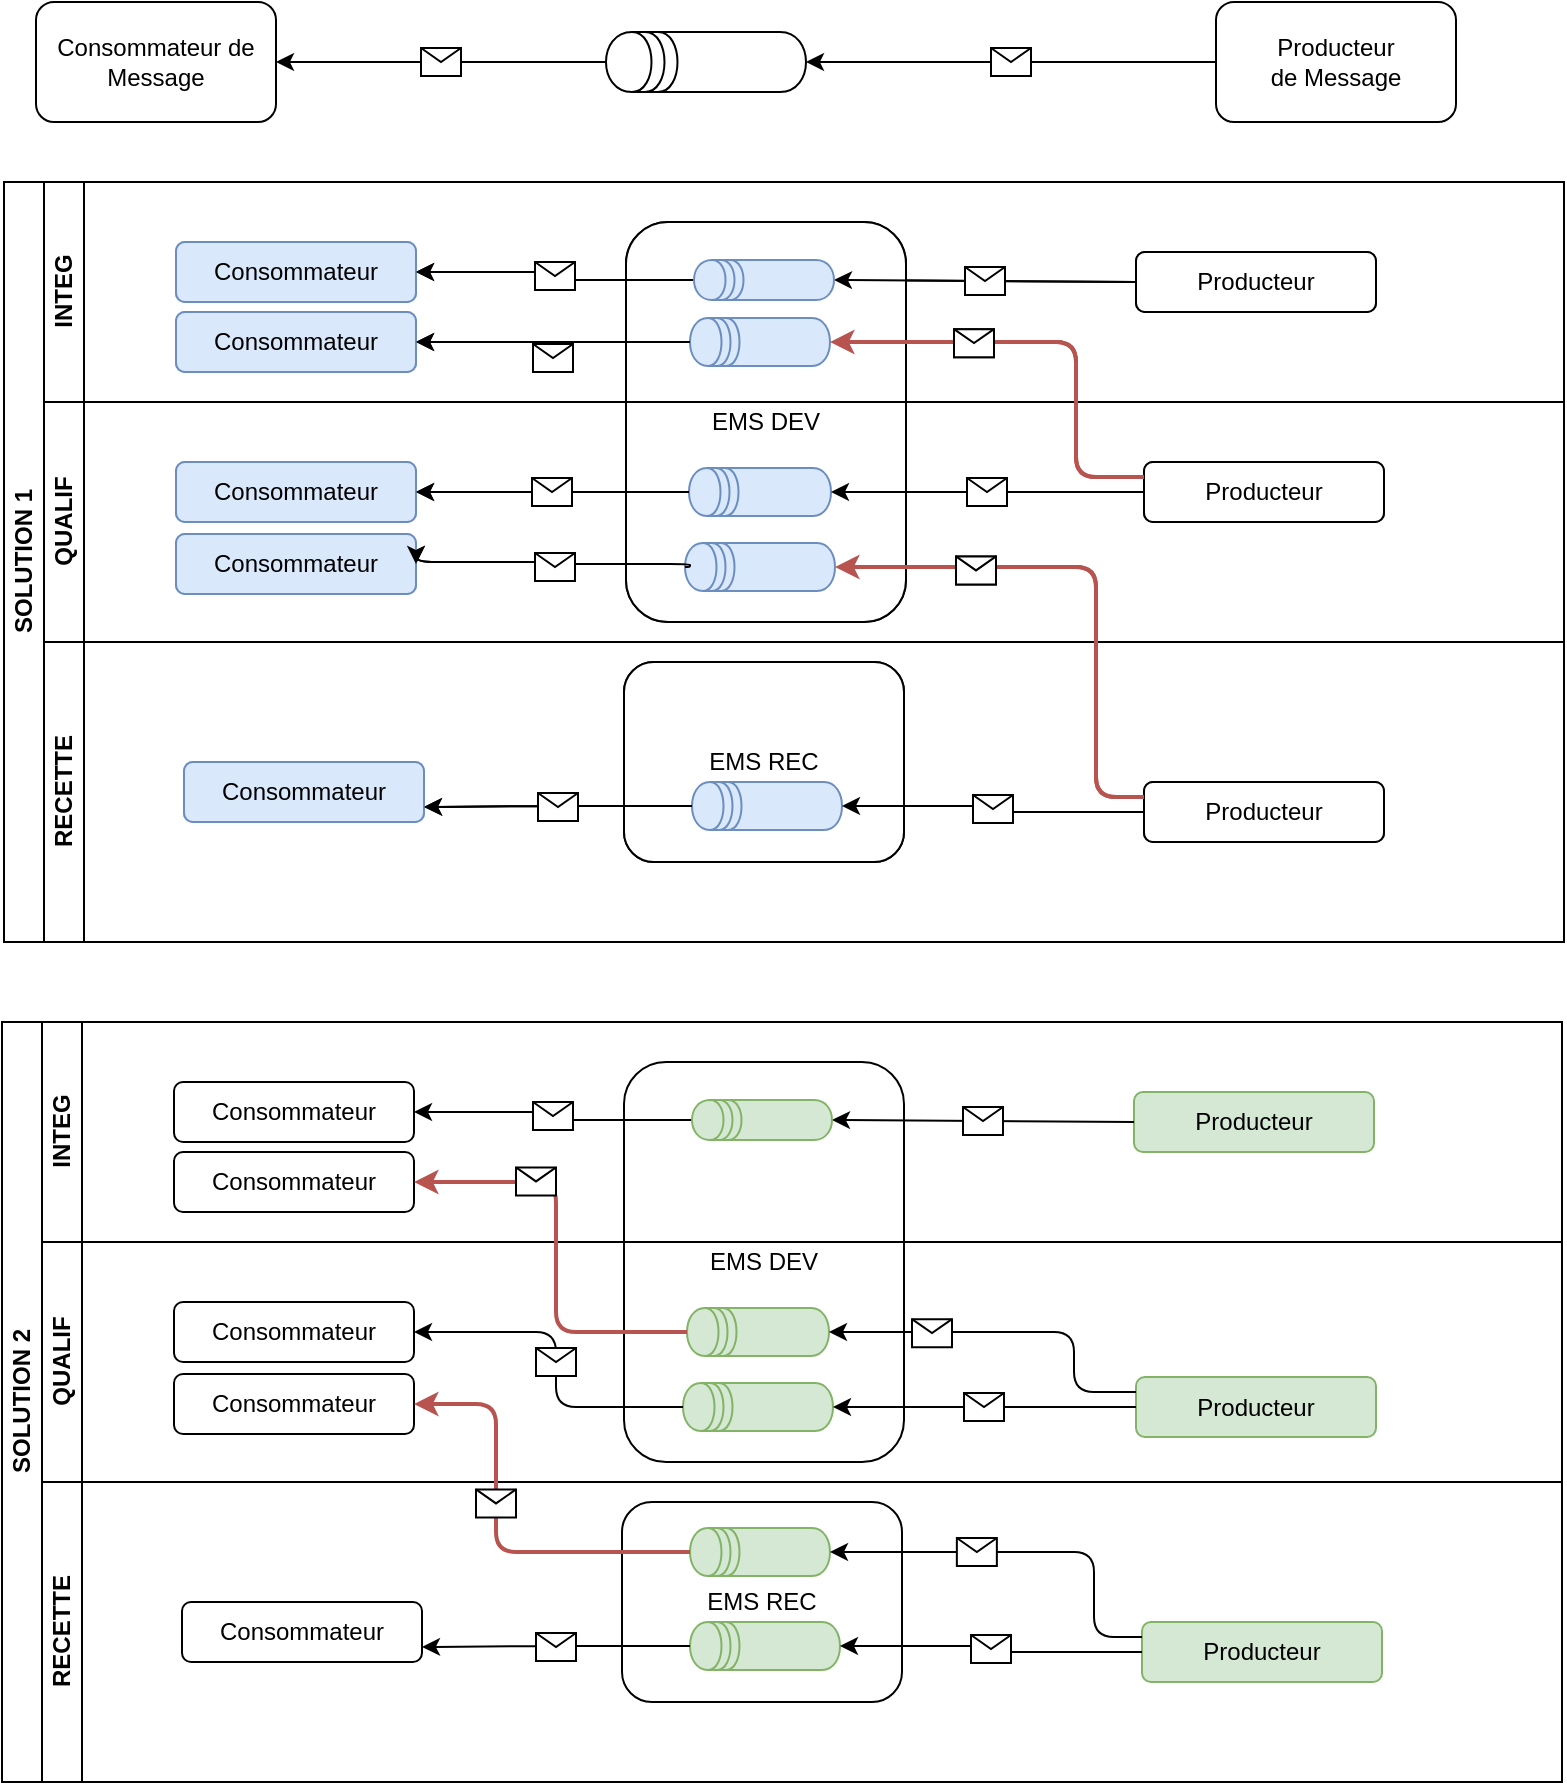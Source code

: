 <mxfile version="14.2.7" type="github">
  <diagram id="DB7DYyGe6dCBV-LKf9_g" name="Page-1">
    <mxGraphModel dx="1043" dy="501" grid="1" gridSize="10" guides="1" tooltips="1" connect="1" arrows="1" fold="1" page="1" pageScale="1" pageWidth="827" pageHeight="1169" math="0" shadow="0">
      <root>
        <mxCell id="0" />
        <mxCell id="1" parent="0" />
        <mxCell id="XuUBlldkIkATHeK3EOdW-46" value="EMS QUALIF" style="rounded=1;whiteSpace=wrap;html=1;" parent="1" vertex="1">
          <mxGeometry x="335" y="130" width="140" height="200" as="geometry" />
        </mxCell>
        <mxCell id="Vw3KiEQnQfza69MFVmrH-1" value="Consommateur de Message" style="rounded=1;whiteSpace=wrap;html=1;" parent="1" vertex="1">
          <mxGeometry x="40" y="20" width="120" height="60" as="geometry" />
        </mxCell>
        <mxCell id="Vw3KiEQnQfza69MFVmrH-3" value="&lt;div&gt;Producteur&lt;/div&gt;&lt;div&gt;de Message&lt;br&gt;&lt;/div&gt;" style="rounded=1;whiteSpace=wrap;html=1;" parent="1" vertex="1">
          <mxGeometry x="630" y="20" width="120" height="60" as="geometry" />
        </mxCell>
        <mxCell id="Vw3KiEQnQfza69MFVmrH-16" value="" style="shape=datastore;whiteSpace=wrap;html=1;rotation=-90;" parent="1" vertex="1">
          <mxGeometry x="360" width="30" height="100" as="geometry" />
        </mxCell>
        <mxCell id="yvAMT9Jdo3WJvmyWWWsH-12" value="SOLUTION 1" style="swimlane;html=1;childLayout=stackLayout;resizeParent=1;resizeParentMax=0;horizontal=0;startSize=20;horizontalStack=0;" parent="1" vertex="1">
          <mxGeometry x="24" y="110" width="780" height="380" as="geometry" />
        </mxCell>
        <mxCell id="yvAMT9Jdo3WJvmyWWWsH-13" value="INTEG" style="swimlane;html=1;startSize=20;horizontal=0;" parent="yvAMT9Jdo3WJvmyWWWsH-12" vertex="1">
          <mxGeometry x="20" width="760" height="110" as="geometry" />
        </mxCell>
        <mxCell id="fmMvQ1CZ4i4TI4SBkcEm-39" value="Consommateur" style="rounded=1;whiteSpace=wrap;html=1;fillColor=#dae8fc;strokeColor=#6c8ebf;" parent="yvAMT9Jdo3WJvmyWWWsH-13" vertex="1">
          <mxGeometry x="66" y="30" width="120" height="30" as="geometry" />
        </mxCell>
        <mxCell id="fmMvQ1CZ4i4TI4SBkcEm-40" value="Producteur" style="rounded=1;whiteSpace=wrap;html=1;" parent="yvAMT9Jdo3WJvmyWWWsH-13" vertex="1">
          <mxGeometry x="546" y="35" width="120" height="30" as="geometry" />
        </mxCell>
        <mxCell id="fmMvQ1CZ4i4TI4SBkcEm-42" value="" style="endArrow=classic;html=1;strokeColor=#000000;entryX=1;entryY=0.5;entryDx=0;entryDy=0;exitX=0.5;exitY=0;exitDx=0;exitDy=0;edgeStyle=orthogonalEdgeStyle;" parent="yvAMT9Jdo3WJvmyWWWsH-13" source="fmMvQ1CZ4i4TI4SBkcEm-41" target="fmMvQ1CZ4i4TI4SBkcEm-39" edge="1">
          <mxGeometry relative="1" as="geometry">
            <mxPoint x="385" y="122" as="sourcePoint" />
            <mxPoint x="285" y="122" as="targetPoint" />
          </mxGeometry>
        </mxCell>
        <mxCell id="fmMvQ1CZ4i4TI4SBkcEm-43" value="" style="shape=message;html=1;outlineConnect=0;" parent="fmMvQ1CZ4i4TI4SBkcEm-42" vertex="1">
          <mxGeometry width="20" height="14" relative="1" as="geometry">
            <mxPoint x="-10" y="-7" as="offset" />
          </mxGeometry>
        </mxCell>
        <mxCell id="fmMvQ1CZ4i4TI4SBkcEm-44" value="" style="endArrow=classic;html=1;strokeColor=#000000;entryX=0.5;entryY=1;entryDx=0;entryDy=0;exitX=0;exitY=0.5;exitDx=0;exitDy=0;" parent="yvAMT9Jdo3WJvmyWWWsH-13" source="fmMvQ1CZ4i4TI4SBkcEm-40" target="fmMvQ1CZ4i4TI4SBkcEm-41" edge="1">
          <mxGeometry relative="1" as="geometry">
            <mxPoint x="590" y="92" as="sourcePoint" />
            <mxPoint x="425" y="92" as="targetPoint" />
          </mxGeometry>
        </mxCell>
        <mxCell id="fmMvQ1CZ4i4TI4SBkcEm-45" value="" style="shape=message;html=1;outlineConnect=0;" parent="fmMvQ1CZ4i4TI4SBkcEm-44" vertex="1">
          <mxGeometry width="20" height="14" relative="1" as="geometry">
            <mxPoint x="-10" y="-7" as="offset" />
          </mxGeometry>
        </mxCell>
        <mxCell id="fmMvQ1CZ4i4TI4SBkcEm-41" value="" style="shape=datastore;whiteSpace=wrap;html=1;rotation=-90;fillColor=#dae8fc;strokeColor=#6c8ebf;" parent="yvAMT9Jdo3WJvmyWWWsH-13" vertex="1">
          <mxGeometry x="350" y="14" width="20" height="70" as="geometry" />
        </mxCell>
        <mxCell id="XuUBlldkIkATHeK3EOdW-52" value="Consommateur" style="rounded=1;whiteSpace=wrap;html=1;fillColor=#dae8fc;strokeColor=#6c8ebf;" parent="yvAMT9Jdo3WJvmyWWWsH-13" vertex="1">
          <mxGeometry x="66" y="65" width="120" height="30" as="geometry" />
        </mxCell>
        <mxCell id="yvAMT9Jdo3WJvmyWWWsH-14" value="QUALIF" style="swimlane;html=1;startSize=20;horizontal=0;" parent="yvAMT9Jdo3WJvmyWWWsH-12" vertex="1">
          <mxGeometry x="20" y="110" width="760" height="120" as="geometry" />
        </mxCell>
        <mxCell id="fmMvQ1CZ4i4TI4SBkcEm-46" value="Consommateur" style="rounded=1;whiteSpace=wrap;html=1;fillColor=#dae8fc;strokeColor=#6c8ebf;" parent="yvAMT9Jdo3WJvmyWWWsH-14" vertex="1">
          <mxGeometry x="66" y="30" width="120" height="30" as="geometry" />
        </mxCell>
        <mxCell id="fmMvQ1CZ4i4TI4SBkcEm-47" value="Producteur" style="rounded=1;whiteSpace=wrap;html=1;" parent="yvAMT9Jdo3WJvmyWWWsH-14" vertex="1">
          <mxGeometry x="550" y="30" width="120" height="30" as="geometry" />
        </mxCell>
        <mxCell id="fmMvQ1CZ4i4TI4SBkcEm-48" value="" style="shape=datastore;whiteSpace=wrap;html=1;rotation=-90;fillColor=#dae8fc;strokeColor=#6c8ebf;" parent="yvAMT9Jdo3WJvmyWWWsH-14" vertex="1">
          <mxGeometry x="346" y="9.5" width="24" height="71" as="geometry" />
        </mxCell>
        <mxCell id="fmMvQ1CZ4i4TI4SBkcEm-49" value="" style="endArrow=classic;html=1;strokeColor=#000000;exitX=0.5;exitY=0;exitDx=0;exitDy=0;entryX=1;entryY=0.5;entryDx=0;entryDy=0;edgeStyle=orthogonalEdgeStyle;" parent="yvAMT9Jdo3WJvmyWWWsH-14" source="fmMvQ1CZ4i4TI4SBkcEm-48" target="fmMvQ1CZ4i4TI4SBkcEm-46" edge="1">
          <mxGeometry relative="1" as="geometry">
            <mxPoint x="345" y="-518" as="sourcePoint" />
            <mxPoint x="186" y="81" as="targetPoint" />
          </mxGeometry>
        </mxCell>
        <mxCell id="fmMvQ1CZ4i4TI4SBkcEm-50" value="" style="shape=message;html=1;outlineConnect=0;" parent="fmMvQ1CZ4i4TI4SBkcEm-49" vertex="1">
          <mxGeometry width="20" height="14" relative="1" as="geometry">
            <mxPoint x="-10" y="-7" as="offset" />
          </mxGeometry>
        </mxCell>
        <mxCell id="fmMvQ1CZ4i4TI4SBkcEm-51" value="" style="endArrow=classic;html=1;strokeColor=#000000;entryX=0.5;entryY=1;entryDx=0;entryDy=0;exitX=0;exitY=0.5;exitDx=0;exitDy=0;edgeStyle=orthogonalEdgeStyle;" parent="yvAMT9Jdo3WJvmyWWWsH-14" source="fmMvQ1CZ4i4TI4SBkcEm-47" target="fmMvQ1CZ4i4TI4SBkcEm-48" edge="1">
          <mxGeometry relative="1" as="geometry">
            <mxPoint x="550" y="-557" as="sourcePoint" />
            <mxPoint x="385" y="-557" as="targetPoint" />
          </mxGeometry>
        </mxCell>
        <mxCell id="fmMvQ1CZ4i4TI4SBkcEm-52" value="" style="shape=message;html=1;outlineConnect=0;" parent="fmMvQ1CZ4i4TI4SBkcEm-51" vertex="1">
          <mxGeometry width="20" height="14" relative="1" as="geometry">
            <mxPoint x="-10" y="-7" as="offset" />
          </mxGeometry>
        </mxCell>
        <mxCell id="XuUBlldkIkATHeK3EOdW-56" value="Consommateur" style="rounded=1;whiteSpace=wrap;html=1;fillColor=#dae8fc;strokeColor=#6c8ebf;" parent="yvAMT9Jdo3WJvmyWWWsH-14" vertex="1">
          <mxGeometry x="66" y="66" width="120" height="30" as="geometry" />
        </mxCell>
        <mxCell id="yvAMT9Jdo3WJvmyWWWsH-15" value="RECETTE" style="swimlane;html=1;startSize=20;horizontal=0;" parent="yvAMT9Jdo3WJvmyWWWsH-12" vertex="1">
          <mxGeometry x="20" y="230" width="760" height="150" as="geometry" />
        </mxCell>
        <mxCell id="XuUBlldkIkATHeK3EOdW-1" value="EMS REC" style="rounded=1;whiteSpace=wrap;html=1;" parent="yvAMT9Jdo3WJvmyWWWsH-15" vertex="1">
          <mxGeometry x="290" y="10" width="140" height="100" as="geometry" />
        </mxCell>
        <mxCell id="fmMvQ1CZ4i4TI4SBkcEm-53" value="Consommateur" style="rounded=1;whiteSpace=wrap;html=1;fillColor=#dae8fc;strokeColor=#6c8ebf;" parent="yvAMT9Jdo3WJvmyWWWsH-15" vertex="1">
          <mxGeometry x="70" y="60" width="120" height="30" as="geometry" />
        </mxCell>
        <mxCell id="fmMvQ1CZ4i4TI4SBkcEm-54" value="Producteur" style="rounded=1;whiteSpace=wrap;html=1;" parent="yvAMT9Jdo3WJvmyWWWsH-15" vertex="1">
          <mxGeometry x="550" y="70" width="120" height="30" as="geometry" />
        </mxCell>
        <mxCell id="fmMvQ1CZ4i4TI4SBkcEm-55" value="" style="shape=datastore;whiteSpace=wrap;html=1;rotation=-90;fillColor=#dae8fc;strokeColor=#6c8ebf;" parent="yvAMT9Jdo3WJvmyWWWsH-15" vertex="1">
          <mxGeometry x="349.5" y="44.5" width="24" height="75" as="geometry" />
        </mxCell>
        <mxCell id="fmMvQ1CZ4i4TI4SBkcEm-56" value="" style="endArrow=classic;html=1;strokeColor=#000000;entryX=1;entryY=0.75;entryDx=0;entryDy=0;exitX=0.5;exitY=0;exitDx=0;exitDy=0;edgeStyle=orthogonalEdgeStyle;" parent="yvAMT9Jdo3WJvmyWWWsH-15" source="fmMvQ1CZ4i4TI4SBkcEm-55" target="fmMvQ1CZ4i4TI4SBkcEm-53" edge="1">
          <mxGeometry relative="1" as="geometry">
            <mxPoint x="345" y="-523" as="sourcePoint" />
            <mxPoint x="245" y="-523" as="targetPoint" />
          </mxGeometry>
        </mxCell>
        <mxCell id="fmMvQ1CZ4i4TI4SBkcEm-57" value="" style="shape=message;html=1;outlineConnect=0;" parent="fmMvQ1CZ4i4TI4SBkcEm-56" vertex="1">
          <mxGeometry width="20" height="14" relative="1" as="geometry">
            <mxPoint x="-10" y="-7" as="offset" />
          </mxGeometry>
        </mxCell>
        <mxCell id="fmMvQ1CZ4i4TI4SBkcEm-58" value="" style="endArrow=classic;html=1;strokeColor=#000000;entryX=0.5;entryY=1;entryDx=0;entryDy=0;exitX=0;exitY=0.5;exitDx=0;exitDy=0;edgeStyle=orthogonalEdgeStyle;" parent="yvAMT9Jdo3WJvmyWWWsH-15" source="fmMvQ1CZ4i4TI4SBkcEm-54" target="fmMvQ1CZ4i4TI4SBkcEm-55" edge="1">
          <mxGeometry relative="1" as="geometry">
            <mxPoint x="550" y="-553" as="sourcePoint" />
            <mxPoint x="385" y="-553" as="targetPoint" />
          </mxGeometry>
        </mxCell>
        <mxCell id="fmMvQ1CZ4i4TI4SBkcEm-59" value="" style="shape=message;html=1;outlineConnect=0;" parent="fmMvQ1CZ4i4TI4SBkcEm-58" vertex="1">
          <mxGeometry width="20" height="14" relative="1" as="geometry">
            <mxPoint x="-10" y="-7" as="offset" />
          </mxGeometry>
        </mxCell>
        <mxCell id="yvAMT9Jdo3WJvmyWWWsH-21" value="" style="endArrow=classic;html=1;strokeColor=#000000;entryX=1;entryY=0.5;entryDx=0;entryDy=0;exitX=0.5;exitY=0;exitDx=0;exitDy=0;" parent="1" source="Vw3KiEQnQfza69MFVmrH-16" target="Vw3KiEQnQfza69MFVmrH-1" edge="1">
          <mxGeometry relative="1" as="geometry">
            <mxPoint x="400" y="122" as="sourcePoint" />
            <mxPoint x="300" y="122" as="targetPoint" />
          </mxGeometry>
        </mxCell>
        <mxCell id="yvAMT9Jdo3WJvmyWWWsH-22" value="" style="shape=message;html=1;outlineConnect=0;" parent="yvAMT9Jdo3WJvmyWWWsH-21" vertex="1">
          <mxGeometry width="20" height="14" relative="1" as="geometry">
            <mxPoint x="-10" y="-7" as="offset" />
          </mxGeometry>
        </mxCell>
        <mxCell id="yvAMT9Jdo3WJvmyWWWsH-23" value="" style="endArrow=classic;html=1;strokeColor=#000000;entryX=0.5;entryY=1;entryDx=0;entryDy=0;exitX=0;exitY=0.5;exitDx=0;exitDy=0;" parent="1" source="Vw3KiEQnQfza69MFVmrH-3" target="Vw3KiEQnQfza69MFVmrH-16" edge="1">
          <mxGeometry relative="1" as="geometry">
            <mxPoint x="605" y="92" as="sourcePoint" />
            <mxPoint x="440" y="92" as="targetPoint" />
          </mxGeometry>
        </mxCell>
        <mxCell id="yvAMT9Jdo3WJvmyWWWsH-24" value="" style="shape=message;html=1;outlineConnect=0;" parent="yvAMT9Jdo3WJvmyWWWsH-23" vertex="1">
          <mxGeometry width="20" height="14" relative="1" as="geometry">
            <mxPoint x="-10" y="-7" as="offset" />
          </mxGeometry>
        </mxCell>
        <mxCell id="fmMvQ1CZ4i4TI4SBkcEm-62" value="" style="shape=datastore;whiteSpace=wrap;html=1;rotation=-90;fillColor=#dae8fc;strokeColor=#6c8ebf;" parent="1" vertex="1">
          <mxGeometry x="390" y="155" width="24" height="70" as="geometry" />
        </mxCell>
        <mxCell id="fmMvQ1CZ4i4TI4SBkcEm-63" value="" style="endArrow=classic;html=1;strokeColor=#000000;exitX=0.5;exitY=0;exitDx=0;exitDy=0;entryX=1;entryY=0.5;entryDx=0;entryDy=0;edgeStyle=orthogonalEdgeStyle;" parent="1" source="fmMvQ1CZ4i4TI4SBkcEm-62" target="XuUBlldkIkATHeK3EOdW-52" edge="1">
          <mxGeometry relative="1" as="geometry">
            <mxPoint x="353" y="310" as="sourcePoint" />
            <mxPoint x="234" y="310" as="targetPoint" />
          </mxGeometry>
        </mxCell>
        <mxCell id="fmMvQ1CZ4i4TI4SBkcEm-64" value="" style="shape=message;html=1;outlineConnect=0;" parent="fmMvQ1CZ4i4TI4SBkcEm-63" vertex="1">
          <mxGeometry width="20" height="14" relative="1" as="geometry">
            <mxPoint x="-10" y="1" as="offset" />
          </mxGeometry>
        </mxCell>
        <mxCell id="fmMvQ1CZ4i4TI4SBkcEm-60" value="" style="endArrow=classic;html=1;strokeColor=#b85450;entryX=0.5;entryY=1;entryDx=0;entryDy=0;exitX=0;exitY=0.25;exitDx=0;exitDy=0;edgeStyle=orthogonalEdgeStyle;fillColor=#f8cecc;strokeWidth=2;" parent="1" source="fmMvQ1CZ4i4TI4SBkcEm-47" target="fmMvQ1CZ4i4TI4SBkcEm-62" edge="1">
          <mxGeometry relative="1" as="geometry">
            <mxPoint x="590" y="180" as="sourcePoint" />
            <mxPoint x="449" y="180" as="targetPoint" />
            <Array as="points">
              <mxPoint x="560" y="258" />
              <mxPoint x="560" y="190" />
            </Array>
          </mxGeometry>
        </mxCell>
        <mxCell id="fmMvQ1CZ4i4TI4SBkcEm-61" value="" style="shape=message;html=1;outlineConnect=0;" parent="fmMvQ1CZ4i4TI4SBkcEm-60" vertex="1">
          <mxGeometry width="20" height="14" relative="1" as="geometry">
            <mxPoint x="-50" y="-6.43" as="offset" />
          </mxGeometry>
        </mxCell>
        <mxCell id="fmMvQ1CZ4i4TI4SBkcEm-65" value="" style="shape=datastore;whiteSpace=wrap;html=1;rotation=-90;fillColor=#dae8fc;strokeColor=#6c8ebf;" parent="1" vertex="1">
          <mxGeometry x="390" y="265" width="24" height="75" as="geometry" />
        </mxCell>
        <mxCell id="fmMvQ1CZ4i4TI4SBkcEm-66" value="" style="endArrow=classic;html=1;strokeColor=#000000;exitX=0.5;exitY=0;exitDx=0;exitDy=0;entryX=1;entryY=0.5;entryDx=0;entryDy=0;edgeStyle=orthogonalEdgeStyle;" parent="1" source="fmMvQ1CZ4i4TI4SBkcEm-65" target="XuUBlldkIkATHeK3EOdW-56" edge="1">
          <mxGeometry relative="1" as="geometry">
            <mxPoint x="357" y="225" as="sourcePoint" />
            <mxPoint x="238" y="267.5" as="targetPoint" />
            <Array as="points">
              <mxPoint x="367" y="303" />
              <mxPoint x="367" y="301" />
              <mxPoint x="294" y="301" />
              <mxPoint x="230" y="300" />
            </Array>
          </mxGeometry>
        </mxCell>
        <mxCell id="fmMvQ1CZ4i4TI4SBkcEm-67" value="" style="shape=message;html=1;outlineConnect=0;" parent="fmMvQ1CZ4i4TI4SBkcEm-66" vertex="1">
          <mxGeometry width="20" height="14" relative="1" as="geometry">
            <mxPoint x="-10" y="-5.5" as="offset" />
          </mxGeometry>
        </mxCell>
        <mxCell id="fmMvQ1CZ4i4TI4SBkcEm-70" value="" style="endArrow=classic;html=1;strokeColor=#b85450;entryX=0.5;entryY=1;entryDx=0;entryDy=0;edgeStyle=orthogonalEdgeStyle;fillColor=#f8cecc;strokeWidth=2;exitX=0;exitY=0.25;exitDx=0;exitDy=0;" parent="1" source="fmMvQ1CZ4i4TI4SBkcEm-54" target="fmMvQ1CZ4i4TI4SBkcEm-65" edge="1">
          <mxGeometry relative="1" as="geometry">
            <mxPoint x="590" y="160" as="sourcePoint" />
            <mxPoint x="453" y="290" as="targetPoint" />
            <Array as="points">
              <mxPoint x="570" y="418" />
              <mxPoint x="570" y="303" />
            </Array>
          </mxGeometry>
        </mxCell>
        <mxCell id="fmMvQ1CZ4i4TI4SBkcEm-71" value="" style="shape=message;html=1;outlineConnect=0;" parent="fmMvQ1CZ4i4TI4SBkcEm-70" vertex="1">
          <mxGeometry width="20" height="14" relative="1" as="geometry">
            <mxPoint x="-70" y="-9.29" as="offset" />
          </mxGeometry>
        </mxCell>
        <mxCell id="XuUBlldkIkATHeK3EOdW-62" value="EMS DEV" style="rounded=1;whiteSpace=wrap;html=1;labelPosition=center;verticalLabelPosition=middle;align=center;verticalAlign=middle;" parent="1" vertex="1">
          <mxGeometry x="335" y="130" width="140" height="200" as="geometry" />
        </mxCell>
        <mxCell id="XuUBlldkIkATHeK3EOdW-63" value="SOLUTION 1" style="swimlane;html=1;childLayout=stackLayout;resizeParent=1;resizeParentMax=0;horizontal=0;startSize=20;horizontalStack=0;" parent="1" vertex="1">
          <mxGeometry x="24" y="110" width="780" height="380" as="geometry" />
        </mxCell>
        <mxCell id="XuUBlldkIkATHeK3EOdW-64" value="INTEG" style="swimlane;html=1;startSize=20;horizontal=0;" parent="XuUBlldkIkATHeK3EOdW-63" vertex="1">
          <mxGeometry x="20" width="760" height="110" as="geometry" />
        </mxCell>
        <mxCell id="XuUBlldkIkATHeK3EOdW-65" value="Consommateur" style="rounded=1;whiteSpace=wrap;html=1;fillColor=#dae8fc;strokeColor=#6c8ebf;" parent="XuUBlldkIkATHeK3EOdW-64" vertex="1">
          <mxGeometry x="66" y="30" width="120" height="30" as="geometry" />
        </mxCell>
        <mxCell id="XuUBlldkIkATHeK3EOdW-66" value="Producteur" style="rounded=1;whiteSpace=wrap;html=1;" parent="XuUBlldkIkATHeK3EOdW-64" vertex="1">
          <mxGeometry x="546" y="35" width="120" height="30" as="geometry" />
        </mxCell>
        <mxCell id="XuUBlldkIkATHeK3EOdW-67" value="" style="endArrow=classic;html=1;strokeColor=#000000;entryX=1;entryY=0.5;entryDx=0;entryDy=0;exitX=0.5;exitY=0;exitDx=0;exitDy=0;edgeStyle=orthogonalEdgeStyle;" parent="XuUBlldkIkATHeK3EOdW-64" source="XuUBlldkIkATHeK3EOdW-71" target="XuUBlldkIkATHeK3EOdW-65" edge="1">
          <mxGeometry relative="1" as="geometry">
            <mxPoint x="385" y="122" as="sourcePoint" />
            <mxPoint x="285" y="122" as="targetPoint" />
          </mxGeometry>
        </mxCell>
        <mxCell id="XuUBlldkIkATHeK3EOdW-68" value="" style="shape=message;html=1;outlineConnect=0;" parent="XuUBlldkIkATHeK3EOdW-67" vertex="1">
          <mxGeometry width="20" height="14" relative="1" as="geometry">
            <mxPoint x="-10" y="-7" as="offset" />
          </mxGeometry>
        </mxCell>
        <mxCell id="XuUBlldkIkATHeK3EOdW-69" value="" style="endArrow=classic;html=1;strokeColor=#000000;entryX=0.5;entryY=1;entryDx=0;entryDy=0;exitX=0;exitY=0.5;exitDx=0;exitDy=0;" parent="XuUBlldkIkATHeK3EOdW-64" source="XuUBlldkIkATHeK3EOdW-66" target="XuUBlldkIkATHeK3EOdW-71" edge="1">
          <mxGeometry relative="1" as="geometry">
            <mxPoint x="590" y="92" as="sourcePoint" />
            <mxPoint x="425" y="92" as="targetPoint" />
          </mxGeometry>
        </mxCell>
        <mxCell id="XuUBlldkIkATHeK3EOdW-70" value="" style="shape=message;html=1;outlineConnect=0;" parent="XuUBlldkIkATHeK3EOdW-69" vertex="1">
          <mxGeometry width="20" height="14" relative="1" as="geometry">
            <mxPoint x="-10" y="-7" as="offset" />
          </mxGeometry>
        </mxCell>
        <mxCell id="XuUBlldkIkATHeK3EOdW-71" value="" style="shape=datastore;whiteSpace=wrap;html=1;rotation=-90;fillColor=#dae8fc;strokeColor=#6c8ebf;" parent="XuUBlldkIkATHeK3EOdW-64" vertex="1">
          <mxGeometry x="350" y="14" width="20" height="70" as="geometry" />
        </mxCell>
        <mxCell id="XuUBlldkIkATHeK3EOdW-72" value="Consommateur" style="rounded=1;whiteSpace=wrap;html=1;fillColor=#dae8fc;strokeColor=#6c8ebf;" parent="XuUBlldkIkATHeK3EOdW-64" vertex="1">
          <mxGeometry x="66" y="65" width="120" height="30" as="geometry" />
        </mxCell>
        <mxCell id="XuUBlldkIkATHeK3EOdW-73" value="QUALIF" style="swimlane;html=1;startSize=20;horizontal=0;" parent="XuUBlldkIkATHeK3EOdW-63" vertex="1">
          <mxGeometry x="20" y="110" width="760" height="120" as="geometry" />
        </mxCell>
        <mxCell id="XuUBlldkIkATHeK3EOdW-74" value="Consommateur" style="rounded=1;whiteSpace=wrap;html=1;fillColor=#dae8fc;strokeColor=#6c8ebf;" parent="XuUBlldkIkATHeK3EOdW-73" vertex="1">
          <mxGeometry x="66" y="30" width="120" height="30" as="geometry" />
        </mxCell>
        <mxCell id="XuUBlldkIkATHeK3EOdW-75" value="Producteur" style="rounded=1;whiteSpace=wrap;html=1;" parent="XuUBlldkIkATHeK3EOdW-73" vertex="1">
          <mxGeometry x="550" y="30" width="120" height="30" as="geometry" />
        </mxCell>
        <mxCell id="XuUBlldkIkATHeK3EOdW-76" value="" style="shape=datastore;whiteSpace=wrap;html=1;rotation=-90;fillColor=#dae8fc;strokeColor=#6c8ebf;" parent="XuUBlldkIkATHeK3EOdW-73" vertex="1">
          <mxGeometry x="346" y="9.5" width="24" height="71" as="geometry" />
        </mxCell>
        <mxCell id="XuUBlldkIkATHeK3EOdW-77" value="" style="endArrow=classic;html=1;strokeColor=#000000;exitX=0.5;exitY=0;exitDx=0;exitDy=0;entryX=1;entryY=0.5;entryDx=0;entryDy=0;edgeStyle=orthogonalEdgeStyle;" parent="XuUBlldkIkATHeK3EOdW-73" source="XuUBlldkIkATHeK3EOdW-76" target="XuUBlldkIkATHeK3EOdW-74" edge="1">
          <mxGeometry relative="1" as="geometry">
            <mxPoint x="345" y="-518" as="sourcePoint" />
            <mxPoint x="186" y="81" as="targetPoint" />
          </mxGeometry>
        </mxCell>
        <mxCell id="XuUBlldkIkATHeK3EOdW-78" value="" style="shape=message;html=1;outlineConnect=0;" parent="XuUBlldkIkATHeK3EOdW-77" vertex="1">
          <mxGeometry width="20" height="14" relative="1" as="geometry">
            <mxPoint x="-10" y="-7" as="offset" />
          </mxGeometry>
        </mxCell>
        <mxCell id="XuUBlldkIkATHeK3EOdW-79" value="" style="endArrow=classic;html=1;strokeColor=#000000;entryX=0.5;entryY=1;entryDx=0;entryDy=0;exitX=0;exitY=0.5;exitDx=0;exitDy=0;edgeStyle=orthogonalEdgeStyle;" parent="XuUBlldkIkATHeK3EOdW-73" source="XuUBlldkIkATHeK3EOdW-75" target="XuUBlldkIkATHeK3EOdW-76" edge="1">
          <mxGeometry relative="1" as="geometry">
            <mxPoint x="550" y="-557" as="sourcePoint" />
            <mxPoint x="385" y="-557" as="targetPoint" />
          </mxGeometry>
        </mxCell>
        <mxCell id="XuUBlldkIkATHeK3EOdW-80" value="" style="shape=message;html=1;outlineConnect=0;" parent="XuUBlldkIkATHeK3EOdW-79" vertex="1">
          <mxGeometry width="20" height="14" relative="1" as="geometry">
            <mxPoint x="-10" y="-7" as="offset" />
          </mxGeometry>
        </mxCell>
        <mxCell id="XuUBlldkIkATHeK3EOdW-81" value="Consommateur" style="rounded=1;whiteSpace=wrap;html=1;fillColor=#dae8fc;strokeColor=#6c8ebf;" parent="XuUBlldkIkATHeK3EOdW-73" vertex="1">
          <mxGeometry x="66" y="66" width="120" height="30" as="geometry" />
        </mxCell>
        <mxCell id="XuUBlldkIkATHeK3EOdW-82" value="RECETTE" style="swimlane;html=1;startSize=20;horizontal=0;" parent="XuUBlldkIkATHeK3EOdW-63" vertex="1">
          <mxGeometry x="20" y="230" width="760" height="150" as="geometry" />
        </mxCell>
        <mxCell id="XuUBlldkIkATHeK3EOdW-83" value="EMS REC" style="rounded=1;whiteSpace=wrap;html=1;" parent="XuUBlldkIkATHeK3EOdW-82" vertex="1">
          <mxGeometry x="290" y="10" width="140" height="100" as="geometry" />
        </mxCell>
        <mxCell id="XuUBlldkIkATHeK3EOdW-84" value="Consommateur" style="rounded=1;whiteSpace=wrap;html=1;fillColor=#dae8fc;strokeColor=#6c8ebf;" parent="XuUBlldkIkATHeK3EOdW-82" vertex="1">
          <mxGeometry x="70" y="60" width="120" height="30" as="geometry" />
        </mxCell>
        <mxCell id="XuUBlldkIkATHeK3EOdW-85" value="Producteur" style="rounded=1;whiteSpace=wrap;html=1;" parent="XuUBlldkIkATHeK3EOdW-82" vertex="1">
          <mxGeometry x="550" y="70" width="120" height="30" as="geometry" />
        </mxCell>
        <mxCell id="XuUBlldkIkATHeK3EOdW-86" value="" style="shape=datastore;whiteSpace=wrap;html=1;rotation=-90;fillColor=#dae8fc;strokeColor=#6c8ebf;" parent="XuUBlldkIkATHeK3EOdW-82" vertex="1">
          <mxGeometry x="349.5" y="44.5" width="24" height="75" as="geometry" />
        </mxCell>
        <mxCell id="XuUBlldkIkATHeK3EOdW-87" value="" style="endArrow=classic;html=1;strokeColor=#000000;entryX=1;entryY=0.75;entryDx=0;entryDy=0;exitX=0.5;exitY=0;exitDx=0;exitDy=0;edgeStyle=orthogonalEdgeStyle;" parent="XuUBlldkIkATHeK3EOdW-82" source="XuUBlldkIkATHeK3EOdW-86" target="XuUBlldkIkATHeK3EOdW-84" edge="1">
          <mxGeometry relative="1" as="geometry">
            <mxPoint x="345" y="-523" as="sourcePoint" />
            <mxPoint x="245" y="-523" as="targetPoint" />
          </mxGeometry>
        </mxCell>
        <mxCell id="XuUBlldkIkATHeK3EOdW-88" value="" style="shape=message;html=1;outlineConnect=0;" parent="XuUBlldkIkATHeK3EOdW-87" vertex="1">
          <mxGeometry width="20" height="14" relative="1" as="geometry">
            <mxPoint x="-10" y="-7" as="offset" />
          </mxGeometry>
        </mxCell>
        <mxCell id="XuUBlldkIkATHeK3EOdW-89" value="" style="endArrow=classic;html=1;strokeColor=#000000;entryX=0.5;entryY=1;entryDx=0;entryDy=0;exitX=0;exitY=0.5;exitDx=0;exitDy=0;edgeStyle=orthogonalEdgeStyle;" parent="XuUBlldkIkATHeK3EOdW-82" source="XuUBlldkIkATHeK3EOdW-85" target="XuUBlldkIkATHeK3EOdW-86" edge="1">
          <mxGeometry relative="1" as="geometry">
            <mxPoint x="550" y="-553" as="sourcePoint" />
            <mxPoint x="385" y="-553" as="targetPoint" />
          </mxGeometry>
        </mxCell>
        <mxCell id="XuUBlldkIkATHeK3EOdW-90" value="" style="shape=message;html=1;outlineConnect=0;" parent="XuUBlldkIkATHeK3EOdW-89" vertex="1">
          <mxGeometry width="20" height="14" relative="1" as="geometry">
            <mxPoint x="-10" y="-7" as="offset" />
          </mxGeometry>
        </mxCell>
        <mxCell id="XuUBlldkIkATHeK3EOdW-91" value="" style="shape=datastore;whiteSpace=wrap;html=1;rotation=-90;fillColor=#dae8fc;strokeColor=#6c8ebf;" parent="1" vertex="1">
          <mxGeometry x="390" y="155" width="24" height="70" as="geometry" />
        </mxCell>
        <mxCell id="XuUBlldkIkATHeK3EOdW-92" value="" style="endArrow=classic;html=1;strokeColor=#000000;exitX=0.5;exitY=0;exitDx=0;exitDy=0;entryX=1;entryY=0.5;entryDx=0;entryDy=0;edgeStyle=orthogonalEdgeStyle;" parent="1" source="XuUBlldkIkATHeK3EOdW-91" target="XuUBlldkIkATHeK3EOdW-72" edge="1">
          <mxGeometry relative="1" as="geometry">
            <mxPoint x="353" y="310" as="sourcePoint" />
            <mxPoint x="234" y="310" as="targetPoint" />
          </mxGeometry>
        </mxCell>
        <mxCell id="XuUBlldkIkATHeK3EOdW-93" value="" style="shape=message;html=1;outlineConnect=0;" parent="XuUBlldkIkATHeK3EOdW-92" vertex="1">
          <mxGeometry width="20" height="14" relative="1" as="geometry">
            <mxPoint x="-10" y="1" as="offset" />
          </mxGeometry>
        </mxCell>
        <mxCell id="XuUBlldkIkATHeK3EOdW-94" value="" style="endArrow=classic;html=1;strokeColor=#b85450;entryX=0.5;entryY=1;entryDx=0;entryDy=0;exitX=0;exitY=0.25;exitDx=0;exitDy=0;edgeStyle=orthogonalEdgeStyle;fillColor=#f8cecc;strokeWidth=2;" parent="1" source="XuUBlldkIkATHeK3EOdW-75" target="XuUBlldkIkATHeK3EOdW-91" edge="1">
          <mxGeometry relative="1" as="geometry">
            <mxPoint x="590" y="180" as="sourcePoint" />
            <mxPoint x="449" y="180" as="targetPoint" />
            <Array as="points">
              <mxPoint x="560" y="258" />
              <mxPoint x="560" y="190" />
            </Array>
          </mxGeometry>
        </mxCell>
        <mxCell id="XuUBlldkIkATHeK3EOdW-95" value="" style="shape=message;html=1;outlineConnect=0;" parent="XuUBlldkIkATHeK3EOdW-94" vertex="1">
          <mxGeometry width="20" height="14" relative="1" as="geometry">
            <mxPoint x="-50" y="-6.43" as="offset" />
          </mxGeometry>
        </mxCell>
        <mxCell id="XuUBlldkIkATHeK3EOdW-96" value="" style="shape=datastore;whiteSpace=wrap;html=1;rotation=-90;fillColor=#dae8fc;strokeColor=#6c8ebf;" parent="1" vertex="1">
          <mxGeometry x="390" y="265" width="24" height="75" as="geometry" />
        </mxCell>
        <mxCell id="XuUBlldkIkATHeK3EOdW-97" value="" style="endArrow=classic;html=1;strokeColor=#000000;exitX=0.5;exitY=0;exitDx=0;exitDy=0;entryX=1;entryY=0.5;entryDx=0;entryDy=0;edgeStyle=orthogonalEdgeStyle;" parent="1" source="XuUBlldkIkATHeK3EOdW-96" target="XuUBlldkIkATHeK3EOdW-81" edge="1">
          <mxGeometry relative="1" as="geometry">
            <mxPoint x="357" y="225" as="sourcePoint" />
            <mxPoint x="238" y="267.5" as="targetPoint" />
            <Array as="points">
              <mxPoint x="367" y="303" />
              <mxPoint x="367" y="301" />
              <mxPoint x="294" y="301" />
              <mxPoint x="230" y="300" />
            </Array>
          </mxGeometry>
        </mxCell>
        <mxCell id="XuUBlldkIkATHeK3EOdW-98" value="" style="shape=message;html=1;outlineConnect=0;" parent="XuUBlldkIkATHeK3EOdW-97" vertex="1">
          <mxGeometry width="20" height="14" relative="1" as="geometry">
            <mxPoint x="-10" y="-5.5" as="offset" />
          </mxGeometry>
        </mxCell>
        <mxCell id="XuUBlldkIkATHeK3EOdW-99" value="" style="endArrow=classic;html=1;strokeColor=#b85450;entryX=0.5;entryY=1;entryDx=0;entryDy=0;edgeStyle=orthogonalEdgeStyle;fillColor=#f8cecc;strokeWidth=2;exitX=0;exitY=0.25;exitDx=0;exitDy=0;" parent="1" source="XuUBlldkIkATHeK3EOdW-85" target="XuUBlldkIkATHeK3EOdW-96" edge="1">
          <mxGeometry relative="1" as="geometry">
            <mxPoint x="590" y="160" as="sourcePoint" />
            <mxPoint x="453" y="290" as="targetPoint" />
            <Array as="points">
              <mxPoint x="570" y="418" />
              <mxPoint x="570" y="303" />
            </Array>
          </mxGeometry>
        </mxCell>
        <mxCell id="XuUBlldkIkATHeK3EOdW-100" value="" style="shape=message;html=1;outlineConnect=0;" parent="XuUBlldkIkATHeK3EOdW-99" vertex="1">
          <mxGeometry width="20" height="14" relative="1" as="geometry">
            <mxPoint x="-70" y="-9.29" as="offset" />
          </mxGeometry>
        </mxCell>
        <mxCell id="XuUBlldkIkATHeK3EOdW-116" value="EMS DEV" style="rounded=1;whiteSpace=wrap;html=1;" parent="1" vertex="1">
          <mxGeometry x="334" y="550" width="140" height="200" as="geometry" />
        </mxCell>
        <mxCell id="XuUBlldkIkATHeK3EOdW-117" value="SOLUTION 2" style="swimlane;html=1;childLayout=stackLayout;resizeParent=1;resizeParentMax=0;horizontal=0;startSize=20;horizontalStack=0;" parent="1" vertex="1">
          <mxGeometry x="23" y="530" width="780" height="380" as="geometry" />
        </mxCell>
        <mxCell id="XuUBlldkIkATHeK3EOdW-118" value="INTEG" style="swimlane;html=1;startSize=20;horizontal=0;" parent="XuUBlldkIkATHeK3EOdW-117" vertex="1">
          <mxGeometry x="20" width="760" height="110" as="geometry" />
        </mxCell>
        <mxCell id="XuUBlldkIkATHeK3EOdW-119" value="Consommateur" style="rounded=1;whiteSpace=wrap;html=1;" parent="XuUBlldkIkATHeK3EOdW-118" vertex="1">
          <mxGeometry x="66" y="30" width="120" height="30" as="geometry" />
        </mxCell>
        <mxCell id="XuUBlldkIkATHeK3EOdW-120" value="Producteur" style="rounded=1;whiteSpace=wrap;html=1;fillColor=#d5e8d4;strokeColor=#82b366;" parent="XuUBlldkIkATHeK3EOdW-118" vertex="1">
          <mxGeometry x="546" y="35" width="120" height="30" as="geometry" />
        </mxCell>
        <mxCell id="XuUBlldkIkATHeK3EOdW-121" value="" style="endArrow=classic;html=1;strokeColor=#000000;entryX=1;entryY=0.5;entryDx=0;entryDy=0;exitX=0.5;exitY=0;exitDx=0;exitDy=0;edgeStyle=orthogonalEdgeStyle;" parent="XuUBlldkIkATHeK3EOdW-118" source="XuUBlldkIkATHeK3EOdW-125" target="XuUBlldkIkATHeK3EOdW-119" edge="1">
          <mxGeometry relative="1" as="geometry">
            <mxPoint x="385" y="122" as="sourcePoint" />
            <mxPoint x="285" y="122" as="targetPoint" />
          </mxGeometry>
        </mxCell>
        <mxCell id="XuUBlldkIkATHeK3EOdW-122" value="" style="shape=message;html=1;outlineConnect=0;" parent="XuUBlldkIkATHeK3EOdW-121" vertex="1">
          <mxGeometry width="20" height="14" relative="1" as="geometry">
            <mxPoint x="-10" y="-7" as="offset" />
          </mxGeometry>
        </mxCell>
        <mxCell id="XuUBlldkIkATHeK3EOdW-123" value="" style="endArrow=classic;html=1;strokeColor=#000000;entryX=0.5;entryY=1;entryDx=0;entryDy=0;exitX=0;exitY=0.5;exitDx=0;exitDy=0;" parent="XuUBlldkIkATHeK3EOdW-118" source="XuUBlldkIkATHeK3EOdW-120" target="XuUBlldkIkATHeK3EOdW-125" edge="1">
          <mxGeometry relative="1" as="geometry">
            <mxPoint x="590" y="92" as="sourcePoint" />
            <mxPoint x="425" y="92" as="targetPoint" />
          </mxGeometry>
        </mxCell>
        <mxCell id="XuUBlldkIkATHeK3EOdW-124" value="" style="shape=message;html=1;outlineConnect=0;" parent="XuUBlldkIkATHeK3EOdW-123" vertex="1">
          <mxGeometry width="20" height="14" relative="1" as="geometry">
            <mxPoint x="-10" y="-7" as="offset" />
          </mxGeometry>
        </mxCell>
        <mxCell id="XuUBlldkIkATHeK3EOdW-125" value="" style="shape=datastore;whiteSpace=wrap;html=1;rotation=-90;fillColor=#d5e8d4;strokeColor=#82b366;" parent="XuUBlldkIkATHeK3EOdW-118" vertex="1">
          <mxGeometry x="350" y="14" width="20" height="70" as="geometry" />
        </mxCell>
        <mxCell id="XuUBlldkIkATHeK3EOdW-126" value="Consommateur" style="rounded=1;whiteSpace=wrap;html=1;" parent="XuUBlldkIkATHeK3EOdW-118" vertex="1">
          <mxGeometry x="66" y="65" width="120" height="30" as="geometry" />
        </mxCell>
        <mxCell id="XuUBlldkIkATHeK3EOdW-127" value="QUALIF" style="swimlane;html=1;startSize=20;horizontal=0;" parent="XuUBlldkIkATHeK3EOdW-117" vertex="1">
          <mxGeometry x="20" y="110" width="760" height="120" as="geometry" />
        </mxCell>
        <mxCell id="XuUBlldkIkATHeK3EOdW-128" value="Consommateur" style="rounded=1;whiteSpace=wrap;html=1;" parent="XuUBlldkIkATHeK3EOdW-127" vertex="1">
          <mxGeometry x="66" y="30" width="120" height="30" as="geometry" />
        </mxCell>
        <mxCell id="XuUBlldkIkATHeK3EOdW-129" value="Producteur" style="rounded=1;whiteSpace=wrap;html=1;fillColor=#d5e8d4;strokeColor=#82b366;" parent="XuUBlldkIkATHeK3EOdW-127" vertex="1">
          <mxGeometry x="547" y="67.5" width="120" height="30" as="geometry" />
        </mxCell>
        <mxCell id="XuUBlldkIkATHeK3EOdW-130" value="" style="shape=datastore;whiteSpace=wrap;html=1;rotation=-90;fillColor=#d5e8d4;strokeColor=#82b366;" parent="XuUBlldkIkATHeK3EOdW-127" vertex="1">
          <mxGeometry x="346" y="9.5" width="24" height="71" as="geometry" />
        </mxCell>
        <mxCell id="XuUBlldkIkATHeK3EOdW-135" value="Consommateur" style="rounded=1;whiteSpace=wrap;html=1;" parent="XuUBlldkIkATHeK3EOdW-127" vertex="1">
          <mxGeometry x="66" y="66" width="120" height="30" as="geometry" />
        </mxCell>
        <mxCell id="XuUBlldkIkATHeK3EOdW-148" value="" style="endArrow=classic;html=1;entryX=0.5;entryY=1;entryDx=0;entryDy=0;exitX=0;exitY=0.25;exitDx=0;exitDy=0;edgeStyle=orthogonalEdgeStyle;fillColor=#f8cecc;strokeWidth=1;" parent="XuUBlldkIkATHeK3EOdW-127" source="XuUBlldkIkATHeK3EOdW-129" target="XuUBlldkIkATHeK3EOdW-130" edge="1">
          <mxGeometry relative="1" as="geometry">
            <mxPoint x="546" y="-40" as="sourcePoint" />
            <mxPoint x="405" y="-40" as="targetPoint" />
            <Array as="points">
              <mxPoint x="516" y="75" />
              <mxPoint x="516" y="45" />
            </Array>
          </mxGeometry>
        </mxCell>
        <mxCell id="XuUBlldkIkATHeK3EOdW-149" value="" style="shape=message;html=1;outlineConnect=0;" parent="XuUBlldkIkATHeK3EOdW-148" vertex="1">
          <mxGeometry width="20" height="14" relative="1" as="geometry">
            <mxPoint x="-50" y="-6.43" as="offset" />
          </mxGeometry>
        </mxCell>
        <mxCell id="XuUBlldkIkATHeK3EOdW-136" value="RECETTE" style="swimlane;html=1;startSize=20;horizontal=0;" parent="XuUBlldkIkATHeK3EOdW-117" vertex="1">
          <mxGeometry x="20" y="230" width="760" height="150" as="geometry" />
        </mxCell>
        <mxCell id="XuUBlldkIkATHeK3EOdW-137" value="EMS REC" style="rounded=1;whiteSpace=wrap;html=1;" parent="XuUBlldkIkATHeK3EOdW-136" vertex="1">
          <mxGeometry x="290" y="10" width="140" height="100" as="geometry" />
        </mxCell>
        <mxCell id="XuUBlldkIkATHeK3EOdW-138" value="Consommateur" style="rounded=1;whiteSpace=wrap;html=1;" parent="XuUBlldkIkATHeK3EOdW-136" vertex="1">
          <mxGeometry x="70" y="60" width="120" height="30" as="geometry" />
        </mxCell>
        <mxCell id="XuUBlldkIkATHeK3EOdW-139" value="Producteur" style="rounded=1;whiteSpace=wrap;html=1;fillColor=#d5e8d4;strokeColor=#82b366;" parent="XuUBlldkIkATHeK3EOdW-136" vertex="1">
          <mxGeometry x="550" y="70" width="120" height="30" as="geometry" />
        </mxCell>
        <mxCell id="XuUBlldkIkATHeK3EOdW-140" value="" style="shape=datastore;whiteSpace=wrap;html=1;rotation=-90;fillColor=#d5e8d4;strokeColor=#82b366;" parent="XuUBlldkIkATHeK3EOdW-136" vertex="1">
          <mxGeometry x="349.5" y="44.5" width="24" height="75" as="geometry" />
        </mxCell>
        <mxCell id="XuUBlldkIkATHeK3EOdW-141" value="" style="endArrow=classic;html=1;strokeColor=#000000;entryX=1;entryY=0.75;entryDx=0;entryDy=0;exitX=0.5;exitY=0;exitDx=0;exitDy=0;edgeStyle=orthogonalEdgeStyle;" parent="XuUBlldkIkATHeK3EOdW-136" source="XuUBlldkIkATHeK3EOdW-140" target="XuUBlldkIkATHeK3EOdW-138" edge="1">
          <mxGeometry relative="1" as="geometry">
            <mxPoint x="345" y="-523" as="sourcePoint" />
            <mxPoint x="245" y="-523" as="targetPoint" />
          </mxGeometry>
        </mxCell>
        <mxCell id="XuUBlldkIkATHeK3EOdW-142" value="" style="shape=message;html=1;outlineConnect=0;" parent="XuUBlldkIkATHeK3EOdW-141" vertex="1">
          <mxGeometry width="20" height="14" relative="1" as="geometry">
            <mxPoint x="-10" y="-7" as="offset" />
          </mxGeometry>
        </mxCell>
        <mxCell id="XuUBlldkIkATHeK3EOdW-143" value="" style="endArrow=classic;html=1;strokeColor=#000000;entryX=0.5;entryY=1;entryDx=0;entryDy=0;exitX=0;exitY=0.5;exitDx=0;exitDy=0;edgeStyle=orthogonalEdgeStyle;" parent="XuUBlldkIkATHeK3EOdW-136" source="XuUBlldkIkATHeK3EOdW-139" target="XuUBlldkIkATHeK3EOdW-140" edge="1">
          <mxGeometry relative="1" as="geometry">
            <mxPoint x="550" y="-553" as="sourcePoint" />
            <mxPoint x="385" y="-553" as="targetPoint" />
          </mxGeometry>
        </mxCell>
        <mxCell id="XuUBlldkIkATHeK3EOdW-144" value="" style="shape=message;html=1;outlineConnect=0;" parent="XuUBlldkIkATHeK3EOdW-143" vertex="1">
          <mxGeometry width="20" height="14" relative="1" as="geometry">
            <mxPoint x="-10" y="-7" as="offset" />
          </mxGeometry>
        </mxCell>
        <mxCell id="XuUBlldkIkATHeK3EOdW-156" value="" style="shape=datastore;whiteSpace=wrap;html=1;rotation=-90;fillColor=#d5e8d4;strokeColor=#82b366;" parent="XuUBlldkIkATHeK3EOdW-136" vertex="1">
          <mxGeometry x="347" width="24" height="70" as="geometry" />
        </mxCell>
        <mxCell id="XuUBlldkIkATHeK3EOdW-153" value="" style="endArrow=classic;html=1;entryX=0.5;entryY=1;entryDx=0;entryDy=0;edgeStyle=orthogonalEdgeStyle;fillColor=#f8cecc;strokeWidth=1;exitX=0;exitY=0.25;exitDx=0;exitDy=0;" parent="XuUBlldkIkATHeK3EOdW-136" source="XuUBlldkIkATHeK3EOdW-139" target="XuUBlldkIkATHeK3EOdW-156" edge="1">
          <mxGeometry relative="1" as="geometry">
            <mxPoint x="546" y="-180" as="sourcePoint" />
            <mxPoint x="409" y="-50" as="targetPoint" />
            <Array as="points">
              <mxPoint x="526" y="78" />
              <mxPoint x="526" y="35" />
            </Array>
          </mxGeometry>
        </mxCell>
        <mxCell id="XuUBlldkIkATHeK3EOdW-154" value="" style="shape=message;html=1;outlineConnect=0;" parent="XuUBlldkIkATHeK3EOdW-153" vertex="1">
          <mxGeometry width="20" height="14" relative="1" as="geometry">
            <mxPoint x="-35.57" y="-7.0" as="offset" />
          </mxGeometry>
        </mxCell>
        <mxCell id="XuUBlldkIkATHeK3EOdW-159" value="" style="endArrow=classic;html=1;strokeColor=#b85450;entryX=1;entryY=0.5;entryDx=0;entryDy=0;exitX=0.5;exitY=0;exitDx=0;exitDy=0;edgeStyle=orthogonalEdgeStyle;strokeWidth=2;fillColor=#f8cecc;" parent="XuUBlldkIkATHeK3EOdW-117" source="XuUBlldkIkATHeK3EOdW-156" target="XuUBlldkIkATHeK3EOdW-135" edge="1">
          <mxGeometry relative="1" as="geometry">
            <mxPoint x="256" y="264" as="sourcePoint" />
            <mxPoint x="117" y="260" as="targetPoint" />
            <Array as="points">
              <mxPoint x="247" y="265" />
              <mxPoint x="247" y="191" />
            </Array>
          </mxGeometry>
        </mxCell>
        <mxCell id="XuUBlldkIkATHeK3EOdW-160" value="" style="shape=message;html=1;outlineConnect=0;" parent="XuUBlldkIkATHeK3EOdW-159" vertex="1">
          <mxGeometry width="20" height="14" relative="1" as="geometry">
            <mxPoint x="-10" y="-22.29" as="offset" />
          </mxGeometry>
        </mxCell>
        <mxCell id="XuUBlldkIkATHeK3EOdW-146" value="" style="endArrow=classic;html=1;strokeColor=#b85450;exitX=0.5;exitY=0;exitDx=0;exitDy=0;entryX=1;entryY=0.5;entryDx=0;entryDy=0;edgeStyle=orthogonalEdgeStyle;fillColor=#f8cecc;strokeWidth=2;" parent="XuUBlldkIkATHeK3EOdW-117" source="XuUBlldkIkATHeK3EOdW-130" target="XuUBlldkIkATHeK3EOdW-126" edge="1">
          <mxGeometry relative="1" as="geometry">
            <mxPoint x="329" y="200" as="sourcePoint" />
            <mxPoint x="210" y="200" as="targetPoint" />
            <Array as="points">
              <mxPoint x="277" y="155" />
              <mxPoint x="277" y="80" />
            </Array>
          </mxGeometry>
        </mxCell>
        <mxCell id="XuUBlldkIkATHeK3EOdW-147" value="" style="shape=message;html=1;outlineConnect=0;" parent="XuUBlldkIkATHeK3EOdW-146" vertex="1">
          <mxGeometry width="20" height="14" relative="1" as="geometry">
            <mxPoint x="-20" y="-41.79" as="offset" />
          </mxGeometry>
        </mxCell>
        <mxCell id="XuUBlldkIkATHeK3EOdW-150" value="" style="shape=datastore;whiteSpace=wrap;html=1;rotation=-90;fillColor=#d5e8d4;strokeColor=#82b366;" parent="1" vertex="1">
          <mxGeometry x="389" y="685" width="24" height="75" as="geometry" />
        </mxCell>
        <mxCell id="XuUBlldkIkATHeK3EOdW-131" value="" style="endArrow=classic;html=1;strokeColor=#000000;exitX=0.5;exitY=0;exitDx=0;exitDy=0;entryX=1;entryY=0.5;entryDx=0;entryDy=0;edgeStyle=orthogonalEdgeStyle;" parent="1" source="XuUBlldkIkATHeK3EOdW-150" target="XuUBlldkIkATHeK3EOdW-128" edge="1">
          <mxGeometry relative="1" as="geometry">
            <mxPoint x="388" y="122" as="sourcePoint" />
            <mxPoint x="229" y="721" as="targetPoint" />
            <Array as="points">
              <mxPoint x="300" y="723" />
              <mxPoint x="300" y="685" />
            </Array>
          </mxGeometry>
        </mxCell>
        <mxCell id="XuUBlldkIkATHeK3EOdW-132" value="" style="shape=message;html=1;outlineConnect=0;" parent="XuUBlldkIkATHeK3EOdW-131" vertex="1">
          <mxGeometry width="20" height="14" relative="1" as="geometry">
            <mxPoint x="-10" y="-7" as="offset" />
          </mxGeometry>
        </mxCell>
        <mxCell id="XuUBlldkIkATHeK3EOdW-133" value="" style="endArrow=classic;html=1;strokeColor=#000000;entryX=0.5;entryY=1;entryDx=0;entryDy=0;exitX=0;exitY=0.5;exitDx=0;exitDy=0;edgeStyle=orthogonalEdgeStyle;" parent="1" source="XuUBlldkIkATHeK3EOdW-129" target="XuUBlldkIkATHeK3EOdW-150" edge="1">
          <mxGeometry relative="1" as="geometry">
            <mxPoint x="593" y="83" as="sourcePoint" />
            <mxPoint x="428" y="83" as="targetPoint" />
          </mxGeometry>
        </mxCell>
        <mxCell id="XuUBlldkIkATHeK3EOdW-134" value="" style="shape=message;html=1;outlineConnect=0;" parent="XuUBlldkIkATHeK3EOdW-133" vertex="1">
          <mxGeometry width="20" height="14" relative="1" as="geometry">
            <mxPoint x="-10" y="-7" as="offset" />
          </mxGeometry>
        </mxCell>
      </root>
    </mxGraphModel>
  </diagram>
</mxfile>
